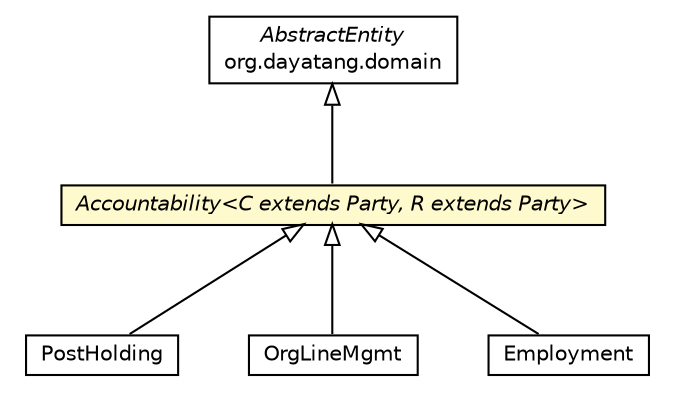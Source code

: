 #!/usr/local/bin/dot
#
# Class diagram 
# Generated by UMLGraph version R5_6_6-8-g8d7759 (http://www.umlgraph.org/)
#

digraph G {
	edge [fontname="Helvetica",fontsize=10,labelfontname="Helvetica",labelfontsize=10];
	node [fontname="Helvetica",fontsize=10,shape=plaintext];
	nodesep=0.25;
	ranksep=0.5;
	// org.dayatang.domain.AbstractEntity
	c23254 [label=<<table title="org.dayatang.domain.AbstractEntity" border="0" cellborder="1" cellspacing="0" cellpadding="2" port="p" href="../../../dayatang/domain/AbstractEntity.html">
		<tr><td><table border="0" cellspacing="0" cellpadding="1">
<tr><td align="center" balign="center"><font face="Helvetica-Oblique"> AbstractEntity </font></td></tr>
<tr><td align="center" balign="center"> org.dayatang.domain </td></tr>
		</table></td></tr>
		</table>>, URL="../../../dayatang/domain/AbstractEntity.html", fontname="Helvetica", fontcolor="black", fontsize=10.0];
	// org.dddlib.organisation.domain.PostHolding
	c23463 [label=<<table title="org.dddlib.organisation.domain.PostHolding" border="0" cellborder="1" cellspacing="0" cellpadding="2" port="p" href="./PostHolding.html">
		<tr><td><table border="0" cellspacing="0" cellpadding="1">
<tr><td align="center" balign="center"> PostHolding </td></tr>
		</table></td></tr>
		</table>>, URL="./PostHolding.html", fontname="Helvetica", fontcolor="black", fontsize=10.0];
	// org.dddlib.organisation.domain.OrgLineMgmt
	c23469 [label=<<table title="org.dddlib.organisation.domain.OrgLineMgmt" border="0" cellborder="1" cellspacing="0" cellpadding="2" port="p" href="./OrgLineMgmt.html">
		<tr><td><table border="0" cellspacing="0" cellpadding="1">
<tr><td align="center" balign="center"> OrgLineMgmt </td></tr>
		</table></td></tr>
		</table>>, URL="./OrgLineMgmt.html", fontname="Helvetica", fontcolor="black", fontsize=10.0];
	// org.dddlib.organisation.domain.Employment
	c23474 [label=<<table title="org.dddlib.organisation.domain.Employment" border="0" cellborder="1" cellspacing="0" cellpadding="2" port="p" href="./Employment.html">
		<tr><td><table border="0" cellspacing="0" cellpadding="1">
<tr><td align="center" balign="center"> Employment </td></tr>
		</table></td></tr>
		</table>>, URL="./Employment.html", fontname="Helvetica", fontcolor="black", fontsize=10.0];
	// org.dddlib.organisation.domain.Accountability<C extends org.dddlib.organisation.domain.Party, R extends org.dddlib.organisation.domain.Party>
	c23481 [label=<<table title="org.dddlib.organisation.domain.Accountability" border="0" cellborder="1" cellspacing="0" cellpadding="2" port="p" bgcolor="lemonChiffon" href="./Accountability.html">
		<tr><td><table border="0" cellspacing="0" cellpadding="1">
<tr><td align="center" balign="center"><font face="Helvetica-Oblique"> Accountability&lt;C extends Party, R extends Party&gt; </font></td></tr>
		</table></td></tr>
		</table>>, URL="./Accountability.html", fontname="Helvetica", fontcolor="black", fontsize=10.0];
	//org.dddlib.organisation.domain.PostHolding extends org.dddlib.organisation.domain.Accountability<org.dddlib.organisation.domain.Post, org.dddlib.organisation.domain.Employee>
	c23481:p -> c23463:p [dir=back,arrowtail=empty];
	//org.dddlib.organisation.domain.OrgLineMgmt extends org.dddlib.organisation.domain.Accountability<org.dddlib.organisation.domain.Organization, org.dddlib.organisation.domain.Organization>
	c23481:p -> c23469:p [dir=back,arrowtail=empty];
	//org.dddlib.organisation.domain.Employment extends org.dddlib.organisation.domain.Accountability<org.dddlib.organisation.domain.Company, org.dddlib.organisation.domain.Employee>
	c23481:p -> c23474:p [dir=back,arrowtail=empty];
	//org.dddlib.organisation.domain.Accountability<C extends org.dddlib.organisation.domain.Party, R extends org.dddlib.organisation.domain.Party> extends org.dayatang.domain.AbstractEntity
	c23254:p -> c23481:p [dir=back,arrowtail=empty];
}

